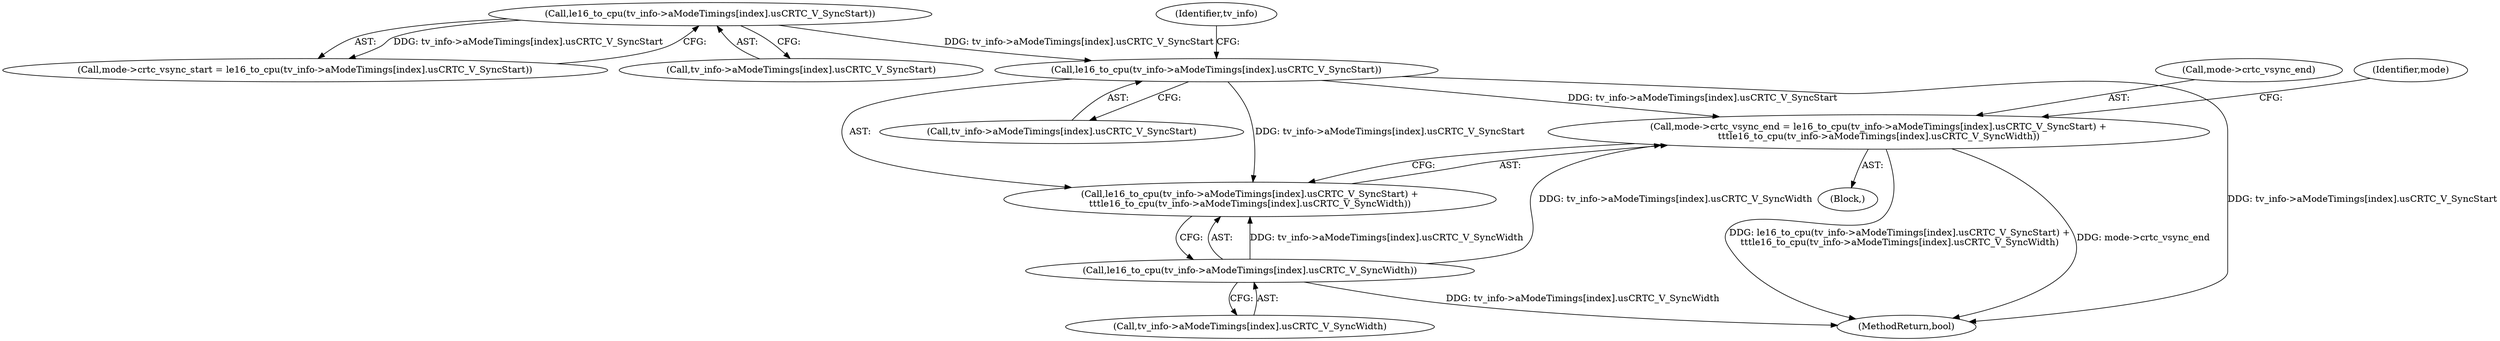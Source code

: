 digraph "0_linux_0031c41be5c529f8329e327b63cde92ba1284842@pointer" {
"1000256" [label="(Call,mode->crtc_vsync_end = le16_to_cpu(tv_info->aModeTimings[index].usCRTC_V_SyncStart) +\n\t\t\tle16_to_cpu(tv_info->aModeTimings[index].usCRTC_V_SyncWidth))"];
"1000261" [label="(Call,le16_to_cpu(tv_info->aModeTimings[index].usCRTC_V_SyncStart))"];
"1000248" [label="(Call,le16_to_cpu(tv_info->aModeTimings[index].usCRTC_V_SyncStart))"];
"1000269" [label="(Call,le16_to_cpu(tv_info->aModeTimings[index].usCRTC_V_SyncWidth))"];
"1000249" [label="(Call,tv_info->aModeTimings[index].usCRTC_V_SyncStart)"];
"1000262" [label="(Call,tv_info->aModeTimings[index].usCRTC_V_SyncStart)"];
"1000261" [label="(Call,le16_to_cpu(tv_info->aModeTimings[index].usCRTC_V_SyncStart))"];
"1000257" [label="(Call,mode->crtc_vsync_end)"];
"1000144" [label="(Block,)"];
"1000269" [label="(Call,le16_to_cpu(tv_info->aModeTimings[index].usCRTC_V_SyncWidth))"];
"1000558" [label="(MethodReturn,bool)"];
"1000270" [label="(Call,tv_info->aModeTimings[index].usCRTC_V_SyncWidth)"];
"1000248" [label="(Call,le16_to_cpu(tv_info->aModeTimings[index].usCRTC_V_SyncStart))"];
"1000256" [label="(Call,mode->crtc_vsync_end = le16_to_cpu(tv_info->aModeTimings[index].usCRTC_V_SyncStart) +\n\t\t\tle16_to_cpu(tv_info->aModeTimings[index].usCRTC_V_SyncWidth))"];
"1000279" [label="(Identifier,mode)"];
"1000244" [label="(Call,mode->crtc_vsync_start = le16_to_cpu(tv_info->aModeTimings[index].usCRTC_V_SyncStart))"];
"1000273" [label="(Identifier,tv_info)"];
"1000260" [label="(Call,le16_to_cpu(tv_info->aModeTimings[index].usCRTC_V_SyncStart) +\n\t\t\tle16_to_cpu(tv_info->aModeTimings[index].usCRTC_V_SyncWidth))"];
"1000256" -> "1000144"  [label="AST: "];
"1000256" -> "1000260"  [label="CFG: "];
"1000257" -> "1000256"  [label="AST: "];
"1000260" -> "1000256"  [label="AST: "];
"1000279" -> "1000256"  [label="CFG: "];
"1000256" -> "1000558"  [label="DDG: le16_to_cpu(tv_info->aModeTimings[index].usCRTC_V_SyncStart) +\n\t\t\tle16_to_cpu(tv_info->aModeTimings[index].usCRTC_V_SyncWidth)"];
"1000256" -> "1000558"  [label="DDG: mode->crtc_vsync_end"];
"1000261" -> "1000256"  [label="DDG: tv_info->aModeTimings[index].usCRTC_V_SyncStart"];
"1000269" -> "1000256"  [label="DDG: tv_info->aModeTimings[index].usCRTC_V_SyncWidth"];
"1000261" -> "1000260"  [label="AST: "];
"1000261" -> "1000262"  [label="CFG: "];
"1000262" -> "1000261"  [label="AST: "];
"1000273" -> "1000261"  [label="CFG: "];
"1000261" -> "1000558"  [label="DDG: tv_info->aModeTimings[index].usCRTC_V_SyncStart"];
"1000261" -> "1000260"  [label="DDG: tv_info->aModeTimings[index].usCRTC_V_SyncStart"];
"1000248" -> "1000261"  [label="DDG: tv_info->aModeTimings[index].usCRTC_V_SyncStart"];
"1000248" -> "1000244"  [label="AST: "];
"1000248" -> "1000249"  [label="CFG: "];
"1000249" -> "1000248"  [label="AST: "];
"1000244" -> "1000248"  [label="CFG: "];
"1000248" -> "1000244"  [label="DDG: tv_info->aModeTimings[index].usCRTC_V_SyncStart"];
"1000269" -> "1000260"  [label="AST: "];
"1000269" -> "1000270"  [label="CFG: "];
"1000270" -> "1000269"  [label="AST: "];
"1000260" -> "1000269"  [label="CFG: "];
"1000269" -> "1000558"  [label="DDG: tv_info->aModeTimings[index].usCRTC_V_SyncWidth"];
"1000269" -> "1000260"  [label="DDG: tv_info->aModeTimings[index].usCRTC_V_SyncWidth"];
}
